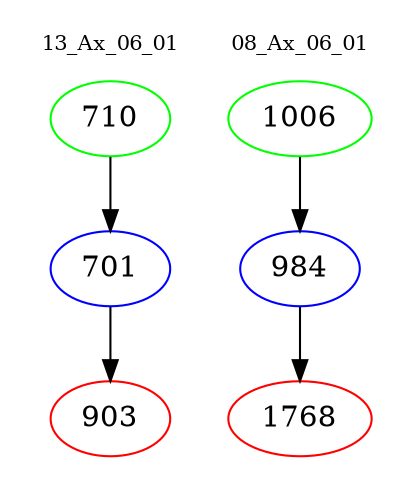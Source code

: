 digraph{
subgraph cluster_0 {
color = white
label = "13_Ax_06_01";
fontsize=10;
T0_710 [label="710", color="green"]
T0_710 -> T0_701 [color="black"]
T0_701 [label="701", color="blue"]
T0_701 -> T0_903 [color="black"]
T0_903 [label="903", color="red"]
}
subgraph cluster_1 {
color = white
label = "08_Ax_06_01";
fontsize=10;
T1_1006 [label="1006", color="green"]
T1_1006 -> T1_984 [color="black"]
T1_984 [label="984", color="blue"]
T1_984 -> T1_1768 [color="black"]
T1_1768 [label="1768", color="red"]
}
}
